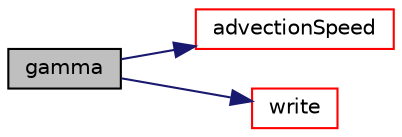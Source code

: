 digraph "gamma"
{
  bgcolor="transparent";
  edge [fontname="Helvetica",fontsize="10",labelfontname="Helvetica",labelfontsize="10"];
  node [fontname="Helvetica",fontsize="10",shape=record];
  rankdir="LR";
  Node23 [label="gamma",height=0.2,width=0.4,color="black", fillcolor="grey75", style="filled", fontcolor="black"];
  Node23 -> Node24 [color="midnightblue",fontsize="10",style="solid",fontname="Helvetica"];
  Node24 [label="advectionSpeed",height=0.2,width=0.4,color="red",URL="$a23161.html#aa14f73b32be625b80db1ced66a986f0c",tooltip="Calculate and return the advection speed at the boundary. "];
  Node23 -> Node30 [color="midnightblue",fontsize="10",style="solid",fontname="Helvetica"];
  Node30 [label="write",height=0.2,width=0.4,color="red",URL="$a23161.html#a293fdfec8bdfbd5c3913ab4c9f3454ff",tooltip="Write. "];
}
